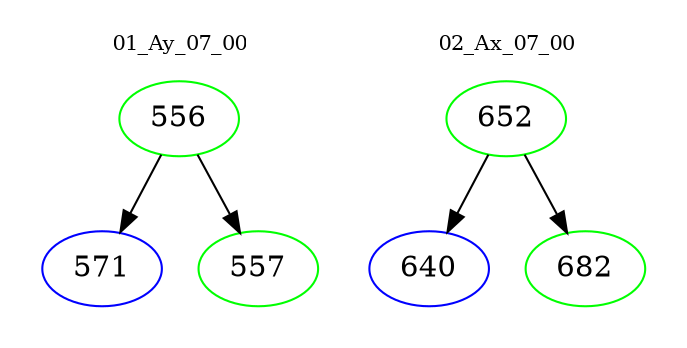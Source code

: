 digraph{
subgraph cluster_0 {
color = white
label = "01_Ay_07_00";
fontsize=10;
T0_556 [label="556", color="green"]
T0_556 -> T0_571 [color="black"]
T0_571 [label="571", color="blue"]
T0_556 -> T0_557 [color="black"]
T0_557 [label="557", color="green"]
}
subgraph cluster_1 {
color = white
label = "02_Ax_07_00";
fontsize=10;
T1_652 [label="652", color="green"]
T1_652 -> T1_640 [color="black"]
T1_640 [label="640", color="blue"]
T1_652 -> T1_682 [color="black"]
T1_682 [label="682", color="green"]
}
}

